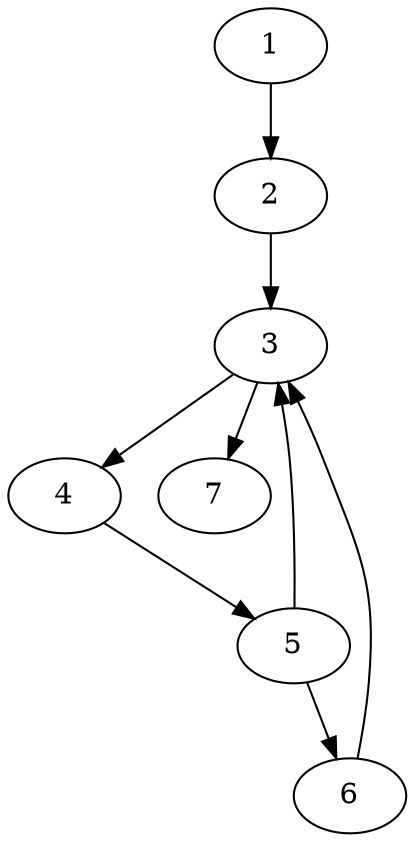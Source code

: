 digraph graphname {
     1 -> 2;
     2 -> 3;
     3 -> 4 -> 5 -> 6; 
     5 -> 3;
     6 -> 3;
     3 -> 7;
 }